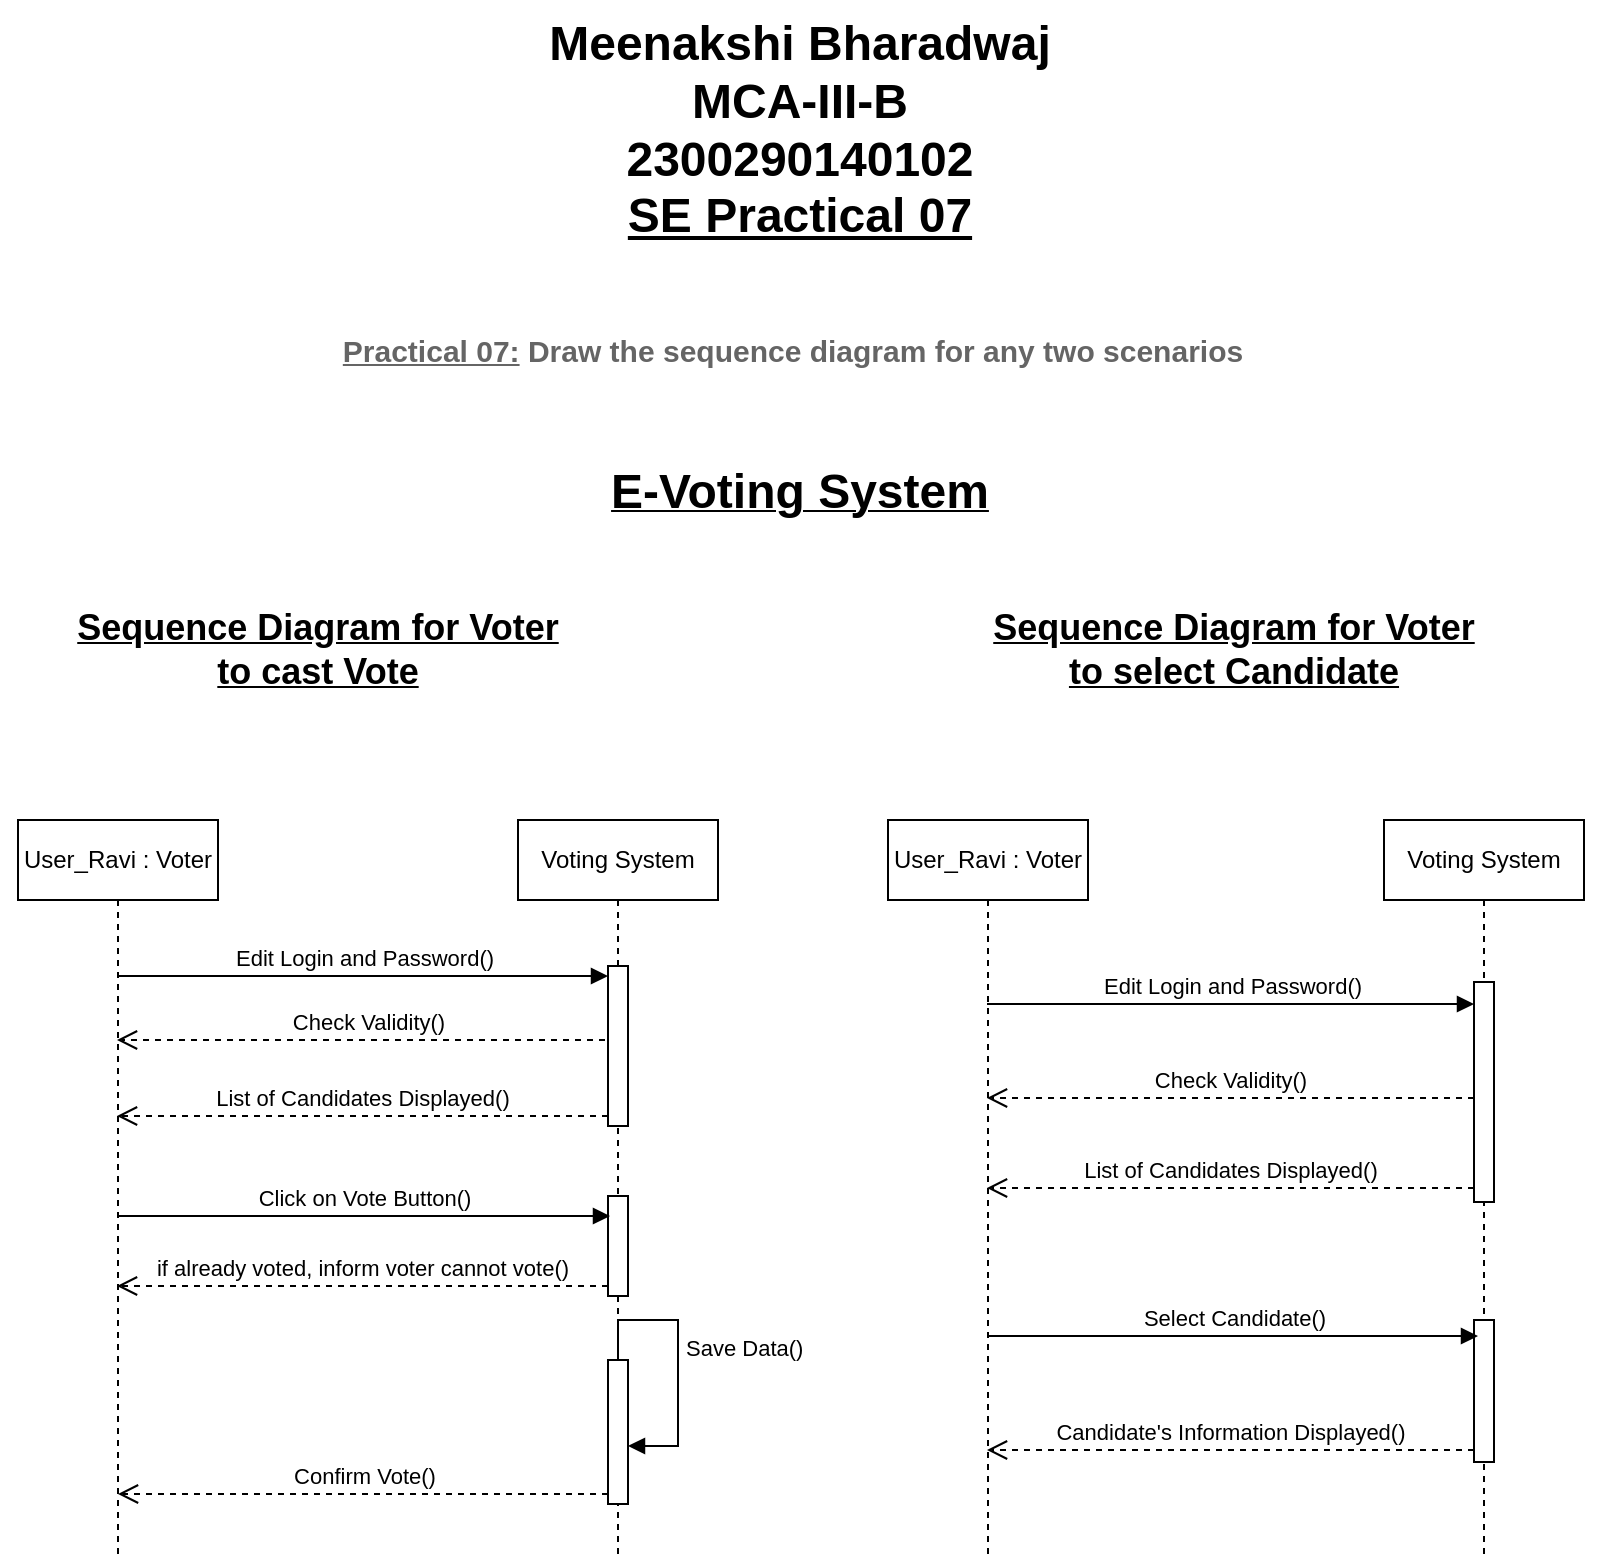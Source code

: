 <mxfile version="24.8.4">
  <diagram name="Page-1" id="UcZs8nigwEiz8f8sDLPM">
    <mxGraphModel dx="1824" dy="422" grid="1" gridSize="10" guides="1" tooltips="1" connect="1" arrows="1" fold="1" page="1" pageScale="1" pageWidth="850" pageHeight="1100" math="0" shadow="0">
      <root>
        <mxCell id="0" />
        <mxCell id="1" parent="0" />
        <mxCell id="XL-E2fBatTasfV7Rm5Hk-4" value="&lt;b&gt;&lt;u&gt;&lt;font style=&quot;font-size: 24px;&quot;&gt;E-Voting System&lt;/font&gt;&lt;/u&gt;&lt;/b&gt;" style="text;html=1;align=center;verticalAlign=middle;whiteSpace=wrap;rounded=0;" parent="1" vertex="1">
          <mxGeometry x="-565" y="260" width="280" height="51" as="geometry" />
        </mxCell>
        <mxCell id="XL-E2fBatTasfV7Rm5Hk-5" value="&lt;font style=&quot;font-size: 24px;&quot;&gt;&lt;b&gt;Meenakshi Bharadwaj&lt;/b&gt;&lt;/font&gt;&lt;div&gt;&lt;font style=&quot;font-size: 24px;&quot;&gt;&lt;b&gt;MCA-III-B&lt;/b&gt;&lt;/font&gt;&lt;/div&gt;&lt;div&gt;&lt;font style=&quot;font-size: 24px;&quot;&gt;&lt;b&gt;2300290140102&lt;/b&gt;&lt;/font&gt;&lt;/div&gt;&lt;div&gt;&lt;font style=&quot;font-size: 24px;&quot;&gt;&lt;b&gt;&lt;u&gt;SE Practical 07&lt;/u&gt;&lt;/b&gt;&lt;/font&gt;&lt;/div&gt;" style="text;html=1;align=center;verticalAlign=middle;whiteSpace=wrap;rounded=0;" parent="1" vertex="1">
          <mxGeometry x="-825" y="40" width="800" height="130" as="geometry" />
        </mxCell>
        <mxCell id="XL-E2fBatTasfV7Rm5Hk-6" value="&lt;span style=&quot;color: rgb(101, 101, 101); font-family: &amp;quot;Century Gothic&amp;quot;, Arial, Helvetica, sans-serif; font-size: 15px; font-style: normal; font-variant-ligatures: normal; font-variant-caps: normal; letter-spacing: normal; orphans: 2; text-indent: 0px; text-transform: none; widows: 2; word-spacing: 0px; -webkit-text-stroke-width: 0px; white-space: normal; background-color: rgb(255, 255, 255); text-decoration-thickness: initial; text-decoration-style: initial; text-decoration-color: initial; float: none; display: inline !important;&quot;&gt;&lt;u&gt;Practical 07:&lt;/u&gt; Draw the sequence diagram for any two scenarios&lt;/span&gt;" style="text;whiteSpace=wrap;html=1;align=center;fontStyle=1" parent="1" vertex="1">
          <mxGeometry x="-716" y="200" width="575" height="40" as="geometry" />
        </mxCell>
        <mxCell id="XL-E2fBatTasfV7Rm5Hk-7" value="&lt;font style=&quot;font-size: 18px;&quot;&gt;&lt;b&gt;&lt;u&gt;Sequence Diagram for Voter to cast Vote&lt;/u&gt;&lt;/b&gt;&lt;/font&gt;" style="text;html=1;align=center;verticalAlign=middle;whiteSpace=wrap;rounded=0;" parent="1" vertex="1">
          <mxGeometry x="-796" y="350" width="260" height="30" as="geometry" />
        </mxCell>
        <mxCell id="XL-E2fBatTasfV7Rm5Hk-8" value="&lt;font style=&quot;font-size: 18px;&quot;&gt;&lt;b&gt;&lt;u&gt;Sequence Diagram for Voter to select Candidate&lt;/u&gt;&lt;/b&gt;&lt;/font&gt;" style="text;html=1;align=center;verticalAlign=middle;whiteSpace=wrap;rounded=0;" parent="1" vertex="1">
          <mxGeometry x="-340" y="350" width="264" height="30" as="geometry" />
        </mxCell>
        <mxCell id="XL-E2fBatTasfV7Rm5Hk-20" value="Edit Login and Password()" style="html=1;verticalAlign=bottom;endArrow=block;curved=0;rounded=0;entryX=0;entryY=0;entryDx=0;entryDy=5;" parent="1" target="XL-E2fBatTasfV7Rm5Hk-19" edge="1">
          <mxGeometry relative="1" as="geometry">
            <mxPoint x="-766.5" y="528" as="sourcePoint" />
          </mxGeometry>
        </mxCell>
        <mxCell id="XL-E2fBatTasfV7Rm5Hk-21" value="Check Validity()" style="html=1;verticalAlign=bottom;endArrow=open;dashed=1;endSize=8;curved=0;rounded=0;" parent="1" edge="1">
          <mxGeometry relative="1" as="geometry">
            <mxPoint x="-766.5" y="560" as="targetPoint" />
            <mxPoint x="-516.5" y="560" as="sourcePoint" />
            <Array as="points">
              <mxPoint x="-676" y="560" />
            </Array>
          </mxGeometry>
        </mxCell>
        <mxCell id="XL-E2fBatTasfV7Rm5Hk-25" value="User_Ravi : Voter" style="shape=umlLifeline;perimeter=lifelinePerimeter;whiteSpace=wrap;html=1;container=1;dropTarget=0;collapsible=0;recursiveResize=0;outlineConnect=0;portConstraint=eastwest;newEdgeStyle={&quot;curved&quot;:0,&quot;rounded&quot;:0};" parent="1" vertex="1">
          <mxGeometry x="-816" y="450" width="100" height="370" as="geometry" />
        </mxCell>
        <mxCell id="XL-E2fBatTasfV7Rm5Hk-26" value="Voting System" style="shape=umlLifeline;perimeter=lifelinePerimeter;whiteSpace=wrap;html=1;container=1;dropTarget=0;collapsible=0;recursiveResize=0;outlineConnect=0;portConstraint=eastwest;newEdgeStyle={&quot;curved&quot;:0,&quot;rounded&quot;:0};" parent="1" vertex="1">
          <mxGeometry x="-566" y="450" width="100" height="370" as="geometry" />
        </mxCell>
        <mxCell id="XL-E2fBatTasfV7Rm5Hk-24" value="" style="html=1;points=[[0,0,0,0,5],[0,1,0,0,-5],[1,0,0,0,5],[1,1,0,0,-5]];perimeter=orthogonalPerimeter;outlineConnect=0;targetShapes=umlLifeline;portConstraint=eastwest;newEdgeStyle={&quot;curved&quot;:0,&quot;rounded&quot;:0};" parent="XL-E2fBatTasfV7Rm5Hk-26" vertex="1">
          <mxGeometry x="45" y="188" width="10" height="50" as="geometry" />
        </mxCell>
        <mxCell id="XL-E2fBatTasfV7Rm5Hk-19" value="" style="html=1;points=[[0,0,0,0,5],[0,1,0,0,-5],[1,0,0,0,5],[1,1,0,0,-5]];perimeter=orthogonalPerimeter;outlineConnect=0;targetShapes=umlLifeline;portConstraint=eastwest;newEdgeStyle={&quot;curved&quot;:0,&quot;rounded&quot;:0};" parent="XL-E2fBatTasfV7Rm5Hk-26" vertex="1">
          <mxGeometry x="45" y="73" width="10" height="80" as="geometry" />
        </mxCell>
        <mxCell id="XL-E2fBatTasfV7Rm5Hk-23" value="Save Data()" style="html=1;align=left;spacingLeft=2;endArrow=block;rounded=0;edgeStyle=orthogonalEdgeStyle;curved=0;rounded=0;exitX=0;exitY=0;exitDx=0;exitDy=5;exitPerimeter=0;" parent="XL-E2fBatTasfV7Rm5Hk-26" edge="1" source="wVQO2OYSeIdpcU2ik1Df-1">
          <mxGeometry relative="1" as="geometry">
            <mxPoint x="50" y="272" as="sourcePoint" />
            <Array as="points">
              <mxPoint x="50" y="275" />
              <mxPoint x="50" y="250" />
              <mxPoint x="80" y="250" />
              <mxPoint x="80" y="313" />
            </Array>
            <mxPoint x="55" y="313" as="targetPoint" />
          </mxGeometry>
        </mxCell>
        <mxCell id="wVQO2OYSeIdpcU2ik1Df-1" value="" style="html=1;points=[[0,0,0,0,5],[0,1,0,0,-5],[1,0,0,0,5],[1,1,0,0,-5]];perimeter=orthogonalPerimeter;outlineConnect=0;targetShapes=umlLifeline;portConstraint=eastwest;newEdgeStyle={&quot;curved&quot;:0,&quot;rounded&quot;:0};" vertex="1" parent="XL-E2fBatTasfV7Rm5Hk-26">
          <mxGeometry x="45" y="270" width="10" height="72" as="geometry" />
        </mxCell>
        <mxCell id="XL-E2fBatTasfV7Rm5Hk-28" value="Edit Login and Password()" style="html=1;verticalAlign=bottom;endArrow=block;curved=0;rounded=0;entryX=0;entryY=0;entryDx=0;entryDy=5;" parent="1" edge="1">
          <mxGeometry relative="1" as="geometry">
            <mxPoint x="-331.5" y="542" as="sourcePoint" />
            <mxPoint x="-88" y="542" as="targetPoint" />
          </mxGeometry>
        </mxCell>
        <mxCell id="XL-E2fBatTasfV7Rm5Hk-30" value="User_Ravi&amp;nbsp;: Voter" style="shape=umlLifeline;perimeter=lifelinePerimeter;whiteSpace=wrap;html=1;container=1;dropTarget=0;collapsible=0;recursiveResize=0;outlineConnect=0;portConstraint=eastwest;newEdgeStyle={&quot;curved&quot;:0,&quot;rounded&quot;:0};" parent="1" vertex="1">
          <mxGeometry x="-381" y="450" width="100" height="370" as="geometry" />
        </mxCell>
        <mxCell id="XL-E2fBatTasfV7Rm5Hk-31" value="Voting System" style="shape=umlLifeline;perimeter=lifelinePerimeter;whiteSpace=wrap;html=1;container=1;dropTarget=0;collapsible=0;recursiveResize=0;outlineConnect=0;portConstraint=eastwest;newEdgeStyle={&quot;curved&quot;:0,&quot;rounded&quot;:0};" parent="1" vertex="1">
          <mxGeometry x="-133" y="450" width="100" height="370" as="geometry" />
        </mxCell>
        <mxCell id="XL-E2fBatTasfV7Rm5Hk-39" value="" style="html=1;points=[[0,0,0,0,5],[0,1,0,0,-5],[1,0,0,0,5],[1,1,0,0,-5]];perimeter=orthogonalPerimeter;outlineConnect=0;targetShapes=umlLifeline;portConstraint=eastwest;newEdgeStyle={&quot;curved&quot;:0,&quot;rounded&quot;:0};" parent="XL-E2fBatTasfV7Rm5Hk-31" vertex="1">
          <mxGeometry x="45" y="81" width="10" height="110" as="geometry" />
        </mxCell>
        <mxCell id="XL-E2fBatTasfV7Rm5Hk-40" value="" style="html=1;points=[[0,0,0,0,5],[0,1,0,0,-5],[1,0,0,0,5],[1,1,0,0,-5]];perimeter=orthogonalPerimeter;outlineConnect=0;targetShapes=umlLifeline;portConstraint=eastwest;newEdgeStyle={&quot;curved&quot;:0,&quot;rounded&quot;:0};" parent="XL-E2fBatTasfV7Rm5Hk-31" vertex="1">
          <mxGeometry x="45" y="250" width="10" height="71" as="geometry" />
        </mxCell>
        <mxCell id="XL-E2fBatTasfV7Rm5Hk-32" value="List of Candidates Displayed()" style="html=1;verticalAlign=bottom;endArrow=open;dashed=1;endSize=8;curved=0;rounded=0;exitX=0;exitY=1;exitDx=0;exitDy=-5;exitPerimeter=0;" parent="1" source="XL-E2fBatTasfV7Rm5Hk-19" edge="1">
          <mxGeometry relative="1" as="geometry">
            <mxPoint x="-556" y="593" as="sourcePoint" />
            <mxPoint x="-766.5" y="598" as="targetPoint" />
          </mxGeometry>
        </mxCell>
        <mxCell id="XL-E2fBatTasfV7Rm5Hk-34" value="if already voted, inform voter cannot vote()" style="html=1;verticalAlign=bottom;endArrow=open;dashed=1;endSize=8;curved=0;rounded=0;exitX=0;exitY=1;exitDx=0;exitDy=-5;exitPerimeter=0;" parent="1" source="XL-E2fBatTasfV7Rm5Hk-24" edge="1">
          <mxGeometry relative="1" as="geometry">
            <mxPoint x="-666" y="678" as="sourcePoint" />
            <mxPoint x="-766.5" y="683" as="targetPoint" />
          </mxGeometry>
        </mxCell>
        <mxCell id="XL-E2fBatTasfV7Rm5Hk-35" value="Confirm Vote()" style="html=1;verticalAlign=bottom;endArrow=open;dashed=1;endSize=8;curved=0;rounded=0;exitX=0;exitY=1;exitDx=0;exitDy=-5;exitPerimeter=0;" parent="1" edge="1" target="XL-E2fBatTasfV7Rm5Hk-25" source="wVQO2OYSeIdpcU2ik1Df-1">
          <mxGeometry relative="1" as="geometry">
            <mxPoint x="-526" y="782" as="sourcePoint" />
            <mxPoint x="-766.5" y="782" as="targetPoint" />
          </mxGeometry>
        </mxCell>
        <mxCell id="XL-E2fBatTasfV7Rm5Hk-37" value="Check Validity()" style="html=1;verticalAlign=bottom;endArrow=open;dashed=1;endSize=8;curved=0;rounded=0;" parent="1" edge="1">
          <mxGeometry relative="1" as="geometry">
            <mxPoint x="-331.5" y="589" as="targetPoint" />
            <mxPoint x="-88" y="589" as="sourcePoint" />
            <Array as="points">
              <mxPoint x="-235.5" y="589" />
            </Array>
          </mxGeometry>
        </mxCell>
        <mxCell id="XL-E2fBatTasfV7Rm5Hk-38" value="List of Candidates Displayed()" style="html=1;verticalAlign=bottom;endArrow=open;dashed=1;endSize=8;curved=0;rounded=0;" parent="1" edge="1">
          <mxGeometry relative="1" as="geometry">
            <mxPoint x="-88" y="634" as="sourcePoint" />
            <mxPoint x="-331.5" y="634" as="targetPoint" />
          </mxGeometry>
        </mxCell>
        <mxCell id="XL-E2fBatTasfV7Rm5Hk-41" value="Select Candidate()" style="html=1;verticalAlign=bottom;endArrow=block;curved=0;rounded=0;" parent="1" edge="1">
          <mxGeometry relative="1" as="geometry">
            <mxPoint x="-331.5" y="708" as="sourcePoint" />
            <mxPoint x="-86" y="708" as="targetPoint" />
          </mxGeometry>
        </mxCell>
        <mxCell id="XL-E2fBatTasfV7Rm5Hk-42" value="Candidate&#39;s Information Displayed()" style="html=1;verticalAlign=bottom;endArrow=open;dashed=1;endSize=8;curved=0;rounded=0;" parent="1" edge="1">
          <mxGeometry relative="1" as="geometry">
            <mxPoint x="-331.5" y="765" as="targetPoint" />
            <mxPoint x="-88" y="765" as="sourcePoint" />
            <Array as="points">
              <mxPoint x="-225.75" y="765" />
            </Array>
          </mxGeometry>
        </mxCell>
        <mxCell id="wVQO2OYSeIdpcU2ik1Df-3" value="Click on Vote Button()" style="html=1;verticalAlign=bottom;endArrow=block;curved=0;rounded=0;" edge="1" parent="1">
          <mxGeometry width="80" relative="1" as="geometry">
            <mxPoint x="-766.5" y="648" as="sourcePoint" />
            <mxPoint x="-520" y="648" as="targetPoint" />
          </mxGeometry>
        </mxCell>
      </root>
    </mxGraphModel>
  </diagram>
</mxfile>
